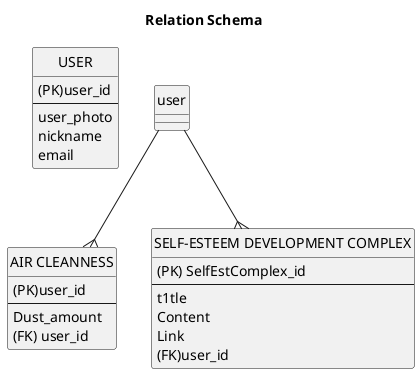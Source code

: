@startuml
title Relation Schema
hide circle
entity "USER" as User {
  (PK)user_id
  --
  user_photo
  nickname
  email
}

entity "AIR CLEANNESS" as airCleanness {
  (PK)user_id
  --
  Dust_amount
  (FK) user_id
}

entity "SELF-ESTEEM DEVELOPMENT COMPLEX" as SelfEstDevComplx {
  (PK) SelfEstComplex_id
  --
  t1tle
  Content
  Link
  (FK)user_id
}

user --{ airCleanness
user --{ SelfEstDevComplx

@enduml
